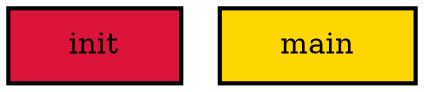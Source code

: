 digraph "Diagram of: Main" {
    node [margin="0.4,0.1"
         ,style=filled];
    1 [label=init
      ,shape=box
      ,fillcolor=crimson
      ,style="filled,bold"];
    2 [label=main
      ,shape=box
      ,fillcolor=gold
      ,style="filled,bold"];
}
